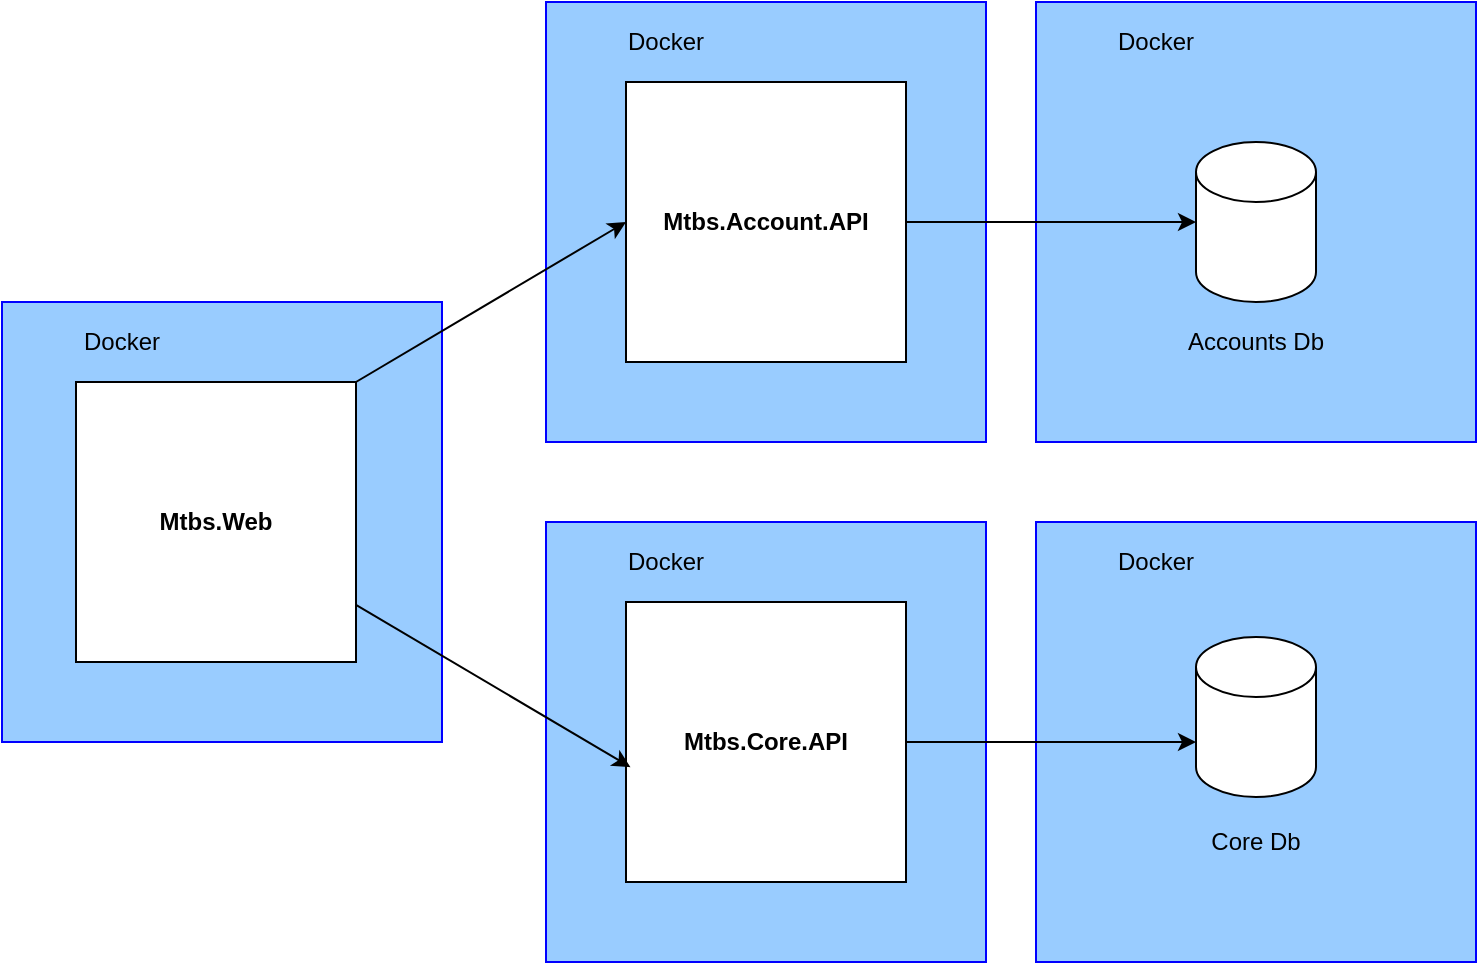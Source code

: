 <mxfile version="14.9.6" type="device"><diagram id="e7zfYal_TBUbH8Gs15gl" name="Components"><mxGraphModel dx="1024" dy="592" grid="0" gridSize="10" guides="1" tooltips="1" connect="1" arrows="1" fold="1" page="1" pageScale="1" pageWidth="850" pageHeight="1100" math="0" shadow="0"><root><mxCell id="0"/><mxCell id="1" parent="0"/><mxCell id="y4vgxJseCTOLMQuaekxu-3" value="" style="group" vertex="1" connectable="0" parent="1"><mxGeometry x="305" y="50" width="220" height="220" as="geometry"/></mxCell><mxCell id="y4vgxJseCTOLMQuaekxu-1" value="" style="whiteSpace=wrap;html=1;aspect=fixed;strokeColor=#0000FF;fillColor=#99CCFF;" vertex="1" parent="y4vgxJseCTOLMQuaekxu-3"><mxGeometry width="220" height="220" as="geometry"/></mxCell><mxCell id="y4vgxJseCTOLMQuaekxu-2" value="Docker" style="text;html=1;strokeColor=none;fillColor=none;align=center;verticalAlign=middle;whiteSpace=wrap;rounded=0;container=1;" vertex="1" parent="y4vgxJseCTOLMQuaekxu-3"><mxGeometry x="15" y="10" width="90" height="20" as="geometry"/></mxCell><mxCell id="rgkPqy4oCkpWFfo_fInO-1" value="&lt;b&gt;Mtbs.Account.API&lt;/b&gt;" style="whiteSpace=wrap;html=1;aspect=fixed;" parent="1" vertex="1"><mxGeometry x="345" y="90" width="140" height="140" as="geometry"/></mxCell><mxCell id="y4vgxJseCTOLMQuaekxu-26" value="" style="group" vertex="1" connectable="0" parent="1"><mxGeometry x="550" y="50" width="220" height="220" as="geometry"/></mxCell><mxCell id="y4vgxJseCTOLMQuaekxu-27" value="" style="whiteSpace=wrap;html=1;aspect=fixed;strokeColor=#0000FF;fillColor=#99CCFF;" vertex="1" parent="y4vgxJseCTOLMQuaekxu-26"><mxGeometry width="220" height="220" as="geometry"/></mxCell><mxCell id="y4vgxJseCTOLMQuaekxu-28" value="Docker" style="text;html=1;strokeColor=none;fillColor=none;align=center;verticalAlign=middle;whiteSpace=wrap;rounded=0;container=1;" vertex="1" parent="y4vgxJseCTOLMQuaekxu-26"><mxGeometry x="15" y="10" width="90" height="20" as="geometry"/></mxCell><mxCell id="y4vgxJseCTOLMQuaekxu-15" value="" style="group" vertex="1" connectable="0" parent="1"><mxGeometry x="615" y="120" width="90" height="110" as="geometry"/></mxCell><mxCell id="rgkPqy4oCkpWFfo_fInO-3" value="" style="shape=cylinder3;whiteSpace=wrap;html=1;boundedLbl=1;backgroundOutline=1;size=15;" parent="y4vgxJseCTOLMQuaekxu-15" vertex="1"><mxGeometry x="15" width="60" height="80" as="geometry"/></mxCell><mxCell id="rgkPqy4oCkpWFfo_fInO-4" value="Accounts Db" style="text;html=1;strokeColor=none;fillColor=none;align=center;verticalAlign=middle;whiteSpace=wrap;rounded=0;" parent="y4vgxJseCTOLMQuaekxu-15" vertex="1"><mxGeometry y="90" width="90" height="20" as="geometry"/></mxCell><mxCell id="rgkPqy4oCkpWFfo_fInO-5" value="" style="endArrow=classic;html=1;exitX=1;exitY=0.5;exitDx=0;exitDy=0;entryX=0;entryY=0.5;entryDx=0;entryDy=0;entryPerimeter=0;" parent="1" source="rgkPqy4oCkpWFfo_fInO-1" target="rgkPqy4oCkpWFfo_fInO-3" edge="1"><mxGeometry x="305" y="50" width="50" height="50" as="geometry"><mxPoint x="790" y="370" as="sourcePoint"/><mxPoint x="840" y="320" as="targetPoint"/></mxGeometry></mxCell><mxCell id="y4vgxJseCTOLMQuaekxu-4" value="" style="group" vertex="1" connectable="0" parent="1"><mxGeometry x="305" y="310" width="220" height="220" as="geometry"/></mxCell><mxCell id="y4vgxJseCTOLMQuaekxu-5" value="" style="whiteSpace=wrap;html=1;aspect=fixed;strokeColor=#0000FF;fillColor=#99CCFF;" vertex="1" parent="y4vgxJseCTOLMQuaekxu-4"><mxGeometry width="220" height="220" as="geometry"/></mxCell><mxCell id="y4vgxJseCTOLMQuaekxu-6" value="Docker" style="text;html=1;strokeColor=none;fillColor=none;align=center;verticalAlign=middle;whiteSpace=wrap;rounded=0;container=1;" vertex="1" parent="y4vgxJseCTOLMQuaekxu-4"><mxGeometry x="15" y="10" width="90" height="20" as="geometry"/></mxCell><mxCell id="rgkPqy4oCkpWFfo_fInO-10" value="&lt;b&gt;Mtbs.Core.API&lt;/b&gt;" style="whiteSpace=wrap;html=1;aspect=fixed;" parent="1" vertex="1"><mxGeometry x="345" y="350" width="140" height="140" as="geometry"/></mxCell><mxCell id="y4vgxJseCTOLMQuaekxu-30" value="" style="group" vertex="1" connectable="0" parent="1"><mxGeometry x="550" y="310" width="220" height="220" as="geometry"/></mxCell><mxCell id="y4vgxJseCTOLMQuaekxu-31" value="" style="whiteSpace=wrap;html=1;aspect=fixed;strokeColor=#0000FF;fillColor=#99CCFF;" vertex="1" parent="y4vgxJseCTOLMQuaekxu-30"><mxGeometry width="220" height="220" as="geometry"/></mxCell><mxCell id="y4vgxJseCTOLMQuaekxu-32" value="Docker" style="text;html=1;strokeColor=none;fillColor=none;align=center;verticalAlign=middle;whiteSpace=wrap;rounded=0;container=1;" vertex="1" parent="y4vgxJseCTOLMQuaekxu-30"><mxGeometry x="15" y="10" width="90" height="20" as="geometry"/></mxCell><mxCell id="y4vgxJseCTOLMQuaekxu-29" value="" style="group" vertex="1" connectable="0" parent="1"><mxGeometry x="615" y="367.5" width="90" height="112.5" as="geometry"/></mxCell><mxCell id="rgkPqy4oCkpWFfo_fInO-11" value="" style="shape=cylinder3;whiteSpace=wrap;html=1;boundedLbl=1;backgroundOutline=1;size=15;container=1;" parent="y4vgxJseCTOLMQuaekxu-29" vertex="1"><mxGeometry x="15" width="60" height="80" as="geometry"/></mxCell><mxCell id="rgkPqy4oCkpWFfo_fInO-12" value="Core Db" style="text;html=1;strokeColor=none;fillColor=none;align=center;verticalAlign=middle;whiteSpace=wrap;rounded=0;" parent="y4vgxJseCTOLMQuaekxu-29" vertex="1"><mxGeometry y="92.5" width="90" height="20" as="geometry"/></mxCell><mxCell id="rgkPqy4oCkpWFfo_fInO-13" value="" style="endArrow=classic;html=1;exitX=1;exitY=0.5;exitDx=0;exitDy=0;entryX=0;entryY=0;entryDx=0;entryDy=52.5;entryPerimeter=0;" parent="1" source="rgkPqy4oCkpWFfo_fInO-10" target="rgkPqy4oCkpWFfo_fInO-11" edge="1"><mxGeometry x="305" y="310" width="50" height="50" as="geometry"><mxPoint x="800" y="610" as="sourcePoint"/><mxPoint x="1060" y="609" as="targetPoint"/></mxGeometry></mxCell><mxCell id="y4vgxJseCTOLMQuaekxu-36" value="" style="group" vertex="1" connectable="0" parent="1"><mxGeometry x="33" y="200" width="220" height="220" as="geometry"/></mxCell><mxCell id="y4vgxJseCTOLMQuaekxu-37" value="" style="whiteSpace=wrap;html=1;aspect=fixed;strokeColor=#0000FF;fillColor=#99CCFF;" vertex="1" parent="y4vgxJseCTOLMQuaekxu-36"><mxGeometry width="220" height="220" as="geometry"/></mxCell><mxCell id="y4vgxJseCTOLMQuaekxu-38" value="Docker" style="text;html=1;strokeColor=none;fillColor=none;align=center;verticalAlign=middle;whiteSpace=wrap;rounded=0;container=1;" vertex="1" parent="y4vgxJseCTOLMQuaekxu-36"><mxGeometry x="15" y="10" width="90" height="20" as="geometry"/></mxCell><mxCell id="rgkPqy4oCkpWFfo_fInO-14" value="&lt;b&gt;Mtbs.Web&lt;/b&gt;" style="whiteSpace=wrap;html=1;aspect=fixed;" parent="1" vertex="1"><mxGeometry x="70" y="240" width="140" height="140" as="geometry"/></mxCell><mxCell id="rgkPqy4oCkpWFfo_fInO-15" value="" style="endArrow=classic;html=1;exitX=1;exitY=0;exitDx=0;exitDy=0;entryX=0;entryY=0.5;entryDx=0;entryDy=0;" parent="1" source="rgkPqy4oCkpWFfo_fInO-14" target="rgkPqy4oCkpWFfo_fInO-1" edge="1"><mxGeometry width="50" height="50" relative="1" as="geometry"><mxPoint x="495" y="160" as="sourcePoint"/><mxPoint x="755" y="159" as="targetPoint"/></mxGeometry></mxCell><mxCell id="rgkPqy4oCkpWFfo_fInO-17" value="" style="endArrow=classic;html=1;entryX=0.016;entryY=0.59;entryDx=0;entryDy=0;entryPerimeter=0;" parent="1" source="rgkPqy4oCkpWFfo_fInO-14" target="rgkPqy4oCkpWFfo_fInO-10" edge="1"><mxGeometry width="50" height="50" relative="1" as="geometry"><mxPoint x="515" y="180" as="sourcePoint"/><mxPoint x="775" y="179" as="targetPoint"/></mxGeometry></mxCell></root></mxGraphModel></diagram></mxfile>